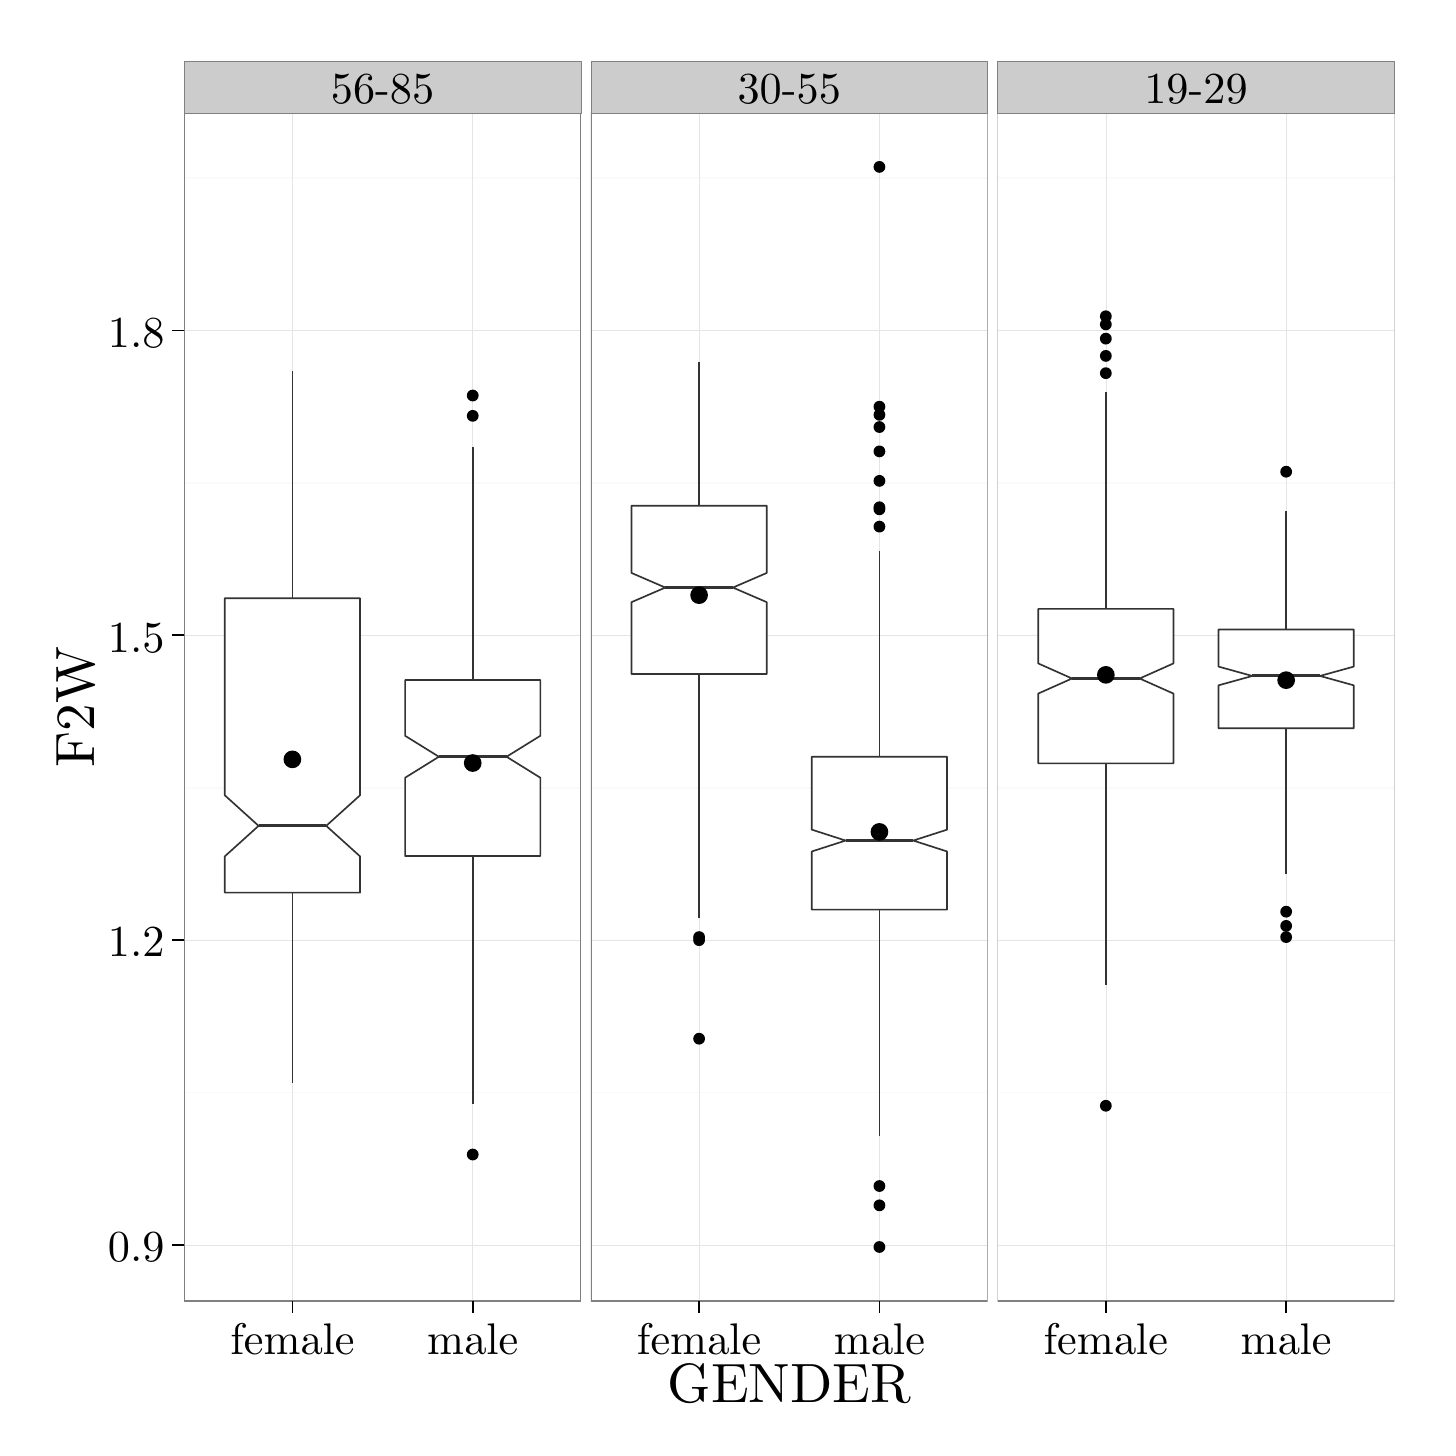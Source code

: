% Created by tikzDevice version 0.8.1 on 2016-02-09 02:15:01
% !TEX encoding = UTF-8 Unicode
\begin{tikzpicture}[x=1pt,y=1pt]
\definecolor{fillColor}{RGB}{255,255,255}
\path[use as bounding box,fill=fillColor,fill opacity=0.00] (0,0) rectangle (505.89,505.89);
\begin{scope}
\path[clip] (  0.00,  0.00) rectangle (505.89,505.89);
\definecolor{drawColor}{RGB}{255,255,255}
\definecolor{fillColor}{RGB}{255,255,255}

\path[draw=drawColor,line width= 0.6pt,line join=round,line cap=round,fill=fillColor] (  0.00, -0.00) rectangle (505.89,505.89);
\end{scope}
\begin{scope}
\path[clip] ( 56.56, 45.77) rectangle (199.92,475.09);
\definecolor{fillColor}{RGB}{255,255,255}

\path[fill=fillColor] ( 56.56, 45.77) rectangle (199.92,475.09);
\definecolor{drawColor}{gray}{0.98}

\path[draw=drawColor,line width= 0.6pt,line join=round] ( 56.56,121.09) --
	(199.92,121.09);

\path[draw=drawColor,line width= 0.6pt,line join=round] ( 56.56,231.24) --
	(199.92,231.24);

\path[draw=drawColor,line width= 0.6pt,line join=round] ( 56.56,341.39) --
	(199.92,341.39);

\path[draw=drawColor,line width= 0.6pt,line join=round] ( 56.56,451.53) --
	(199.92,451.53);
\definecolor{drawColor}{gray}{0.90}

\path[draw=drawColor,line width= 0.2pt,line join=round] ( 56.56, 66.02) --
	(199.92, 66.02);

\path[draw=drawColor,line width= 0.2pt,line join=round] ( 56.56,176.17) --
	(199.92,176.17);

\path[draw=drawColor,line width= 0.2pt,line join=round] ( 56.56,286.31) --
	(199.92,286.31);

\path[draw=drawColor,line width= 0.2pt,line join=round] ( 56.56,396.46) --
	(199.92,396.46);

\path[draw=drawColor,line width= 0.2pt,line join=round] ( 95.66, 45.77) --
	( 95.66,475.09);

\path[draw=drawColor,line width= 0.2pt,line join=round] (160.82, 45.77) --
	(160.82,475.09);
\definecolor{drawColor}{gray}{0.20}

\path[draw=drawColor,line width= 0.6pt,line join=round] ( 95.66,299.72) -- ( 95.66,381.77);

\path[draw=drawColor,line width= 0.6pt,line join=round] ( 95.66,193.33) -- ( 95.66,124.40);

\path[draw=drawColor,line width= 0.6pt,line join=round,line cap=round,fill=fillColor] ( 71.23,299.72) --
	( 71.23,228.51) --
	( 83.44,217.47) --
	( 71.23,206.44) --
	( 71.23,193.33) --
	(120.10,193.33) --
	(120.10,206.44) --
	(107.88,217.47) --
	(120.10,228.51) --
	(120.10,299.72) --
	( 71.23,299.72) --
	cycle;

\path[draw=drawColor,line width= 1.1pt,line join=round] ( 83.44,217.47) -- (107.88,217.47);
\definecolor{fillColor}{RGB}{0,0,0}

\path[fill=fillColor] (160.82,365.62) circle (  2.13);

\path[fill=fillColor] (160.82,372.96) circle (  2.13);

\path[fill=fillColor] (160.82, 98.70) circle (  2.13);

\path[draw=drawColor,line width= 0.6pt,line join=round] (160.82,270.16) -- (160.82,354.24);

\path[draw=drawColor,line width= 0.6pt,line join=round] (160.82,206.55) -- (160.82,117.06);
\definecolor{fillColor}{RGB}{255,255,255}

\path[draw=drawColor,line width= 0.6pt,line join=round,line cap=round,fill=fillColor] (136.39,270.16) --
	(136.39,250.01) --
	(148.60,242.44) --
	(136.39,234.86) --
	(136.39,206.55) --
	(185.25,206.55) --
	(185.25,234.86) --
	(173.04,242.44) --
	(185.25,250.01) --
	(185.25,270.16) --
	(136.39,270.16) --
	cycle;

\path[draw=drawColor,line width= 1.1pt,line join=round] (148.60,242.44) -- (173.04,242.44);
\definecolor{fillColor}{RGB}{0,0,0}

\path[fill=fillColor] ( 95.66,241.49) circle (  3.20);

\path[fill=fillColor] (160.82,240.16) circle (  3.20);
\definecolor{drawColor}{gray}{0.50}

\path[draw=drawColor,line width= 0.6pt,line join=round,line cap=round] ( 56.56, 45.77) rectangle (199.92,475.09);
\end{scope}
\begin{scope}
\path[clip] (203.53, 45.77) rectangle (346.88,475.09);
\definecolor{fillColor}{RGB}{255,255,255}

\path[fill=fillColor] (203.53, 45.77) rectangle (346.88,475.09);
\definecolor{drawColor}{gray}{0.98}

\path[draw=drawColor,line width= 0.6pt,line join=round] (203.53,121.09) --
	(346.88,121.09);

\path[draw=drawColor,line width= 0.6pt,line join=round] (203.53,231.24) --
	(346.88,231.24);

\path[draw=drawColor,line width= 0.6pt,line join=round] (203.53,341.39) --
	(346.88,341.39);

\path[draw=drawColor,line width= 0.6pt,line join=round] (203.53,451.53) --
	(346.88,451.53);
\definecolor{drawColor}{gray}{0.90}

\path[draw=drawColor,line width= 0.2pt,line join=round] (203.53, 66.02) --
	(346.88, 66.02);

\path[draw=drawColor,line width= 0.2pt,line join=round] (203.53,176.17) --
	(346.88,176.17);

\path[draw=drawColor,line width= 0.2pt,line join=round] (203.53,286.31) --
	(346.88,286.31);

\path[draw=drawColor,line width= 0.2pt,line join=round] (203.53,396.46) --
	(346.88,396.46);

\path[draw=drawColor,line width= 0.2pt,line join=round] (242.62, 45.77) --
	(242.62,475.09);

\path[draw=drawColor,line width= 0.2pt,line join=round] (307.78, 45.77) --
	(307.78,475.09);
\definecolor{fillColor}{RGB}{0,0,0}

\path[fill=fillColor] (242.62,177.27) circle (  2.13);

\path[fill=fillColor] (242.62,140.55) circle (  2.13);

\path[fill=fillColor] (242.62,176.17) circle (  2.13);
\definecolor{drawColor}{gray}{0.20}

\path[draw=drawColor,line width= 0.6pt,line join=round] (242.62,333.13) -- (242.62,385.08);

\path[draw=drawColor,line width= 0.6pt,line join=round] (242.62,272.36) -- (242.62,184.24);
\definecolor{fillColor}{RGB}{255,255,255}

\path[draw=drawColor,line width= 0.6pt,line join=round,line cap=round,fill=fillColor] (218.19,333.13) --
	(218.19,308.85) --
	(230.41,303.57) --
	(218.19,298.29) --
	(218.19,272.36) --
	(267.06,272.36) --
	(267.06,298.29) --
	(254.84,303.57) --
	(267.06,308.85) --
	(267.06,333.13) --
	(218.19,333.13) --
	cycle;

\path[draw=drawColor,line width= 1.1pt,line join=round] (230.41,303.57) -- (254.84,303.57);
\definecolor{fillColor}{RGB}{0,0,0}

\path[fill=fillColor] (307.78,325.60) circle (  2.13);

\path[fill=fillColor] (307.78, 65.29) circle (  2.13);

\path[fill=fillColor] (307.78, 80.34) circle (  2.13);

\path[fill=fillColor] (307.78, 87.32) circle (  2.13);

\path[fill=fillColor] (307.78,361.58) circle (  2.13);

\path[fill=fillColor] (307.78,455.57) circle (  2.13);

\path[fill=fillColor] (307.78,352.77) circle (  2.13);

\path[fill=fillColor] (307.78,342.12) circle (  2.13);

\path[fill=fillColor] (307.78,365.99) circle (  2.13);

\path[fill=fillColor] (307.78,332.58) circle (  2.13);

\path[fill=fillColor] (307.78,331.84) circle (  2.13);

\path[fill=fillColor] (307.78,368.92) circle (  2.13);

\path[draw=drawColor,line width= 0.6pt,line join=round] (307.78,242.44) -- (307.78,316.79);

\path[draw=drawColor,line width= 0.6pt,line join=round] (307.78,187.18) -- (307.78,105.31);
\definecolor{fillColor}{RGB}{255,255,255}

\path[draw=drawColor,line width= 0.6pt,line join=round,line cap=round,fill=fillColor] (283.35,242.44) --
	(283.35,216.09) --
	(295.57,212.15) --
	(283.35,208.21) --
	(283.35,187.18) --
	(332.22,187.18) --
	(332.22,208.21) --
	(320.00,212.15) --
	(332.22,216.09) --
	(332.22,242.44) --
	(283.35,242.44) --
	cycle;

\path[draw=drawColor,line width= 1.1pt,line join=round] (295.57,212.15) -- (320.00,212.15);
\definecolor{fillColor}{RGB}{0,0,0}

\path[fill=fillColor] (242.62,300.83) circle (  3.20);

\path[fill=fillColor] (307.78,215.28) circle (  3.20);
\definecolor{drawColor}{gray}{0.50}

\path[draw=drawColor,line width= 0.6pt,line join=round,line cap=round] (203.53, 45.77) rectangle (346.88,475.09);
\end{scope}
\begin{scope}
\path[clip] (350.49, 45.77) rectangle (493.85,475.09);
\definecolor{fillColor}{RGB}{255,255,255}

\path[fill=fillColor] (350.49, 45.77) rectangle (493.85,475.09);
\definecolor{drawColor}{gray}{0.98}

\path[draw=drawColor,line width= 0.6pt,line join=round] (350.49,121.09) --
	(493.85,121.09);

\path[draw=drawColor,line width= 0.6pt,line join=round] (350.49,231.24) --
	(493.85,231.24);

\path[draw=drawColor,line width= 0.6pt,line join=round] (350.49,341.39) --
	(493.85,341.39);

\path[draw=drawColor,line width= 0.6pt,line join=round] (350.49,451.53) --
	(493.85,451.53);
\definecolor{drawColor}{gray}{0.90}

\path[draw=drawColor,line width= 0.2pt,line join=round] (350.49, 66.02) --
	(493.85, 66.02);

\path[draw=drawColor,line width= 0.2pt,line join=round] (350.49,176.17) --
	(493.85,176.17);

\path[draw=drawColor,line width= 0.2pt,line join=round] (350.49,286.31) --
	(493.85,286.31);

\path[draw=drawColor,line width= 0.2pt,line join=round] (350.49,396.46) --
	(493.85,396.46);

\path[draw=drawColor,line width= 0.2pt,line join=round] (389.59, 45.77) --
	(389.59,475.09);

\path[draw=drawColor,line width= 0.2pt,line join=round] (454.75, 45.77) --
	(454.75,475.09);
\definecolor{fillColor}{RGB}{0,0,0}

\path[fill=fillColor] (389.59,116.32) circle (  2.13);

\path[fill=fillColor] (389.59,401.60) circle (  2.13);

\path[fill=fillColor] (389.59,387.28) circle (  2.13);

\path[fill=fillColor] (389.59,381.04) circle (  2.13);

\path[fill=fillColor] (389.59,393.52) circle (  2.13);

\path[fill=fillColor] (389.59,398.66) circle (  2.13);
\definecolor{drawColor}{gray}{0.20}

\path[draw=drawColor,line width= 0.6pt,line join=round] (389.59,295.86) -- (389.59,374.06);

\path[draw=drawColor,line width= 0.6pt,line join=round] (389.59,240.05) -- (389.59,160.01);
\definecolor{fillColor}{RGB}{255,255,255}

\path[draw=drawColor,line width= 0.6pt,line join=round,line cap=round,fill=fillColor] (365.15,295.86) --
	(365.15,276.16) --
	(377.37,270.71) --
	(365.15,265.26) --
	(365.15,240.05) --
	(414.02,240.05) --
	(414.02,265.26) --
	(401.81,270.71) --
	(414.02,276.16) --
	(414.02,295.86) --
	(365.15,295.86) --
	cycle;

\path[draw=drawColor,line width= 1.1pt,line join=round] (377.37,270.71) -- (401.81,270.71);
\definecolor{fillColor}{RGB}{0,0,0}

\path[fill=fillColor] (454.75,181.31) circle (  2.13);

\path[fill=fillColor] (454.75,177.27) circle (  2.13);

\path[fill=fillColor] (454.75,345.43) circle (  2.13);

\path[fill=fillColor] (454.75,186.45) circle (  2.13);

\path[draw=drawColor,line width= 0.6pt,line join=round] (454.75,288.43) -- (454.75,331.11);

\path[draw=drawColor,line width= 0.6pt,line join=round] (454.75,252.72) -- (454.75,200.03);
\definecolor{fillColor}{RGB}{255,255,255}

\path[draw=drawColor,line width= 0.6pt,line join=round,line cap=round,fill=fillColor] (430.31,288.43) --
	(430.31,275.01) --
	(442.53,271.63) --
	(430.31,268.24) --
	(430.31,252.72) --
	(479.18,252.72) --
	(479.18,268.24) --
	(466.97,271.63) --
	(479.18,275.01) --
	(479.18,288.43) --
	(430.31,288.43) --
	cycle;

\path[draw=drawColor,line width= 1.1pt,line join=round] (442.53,271.63) -- (466.97,271.63);
\definecolor{fillColor}{RGB}{0,0,0}

\path[fill=fillColor] (389.59,272.03) circle (  3.20);

\path[fill=fillColor] (454.75,270.11) circle (  3.20);
\definecolor{drawColor}{gray}{0.50}

\path[draw=drawColor,line width= 0.6pt,line join=round,line cap=round] (350.49, 45.77) rectangle (493.85,475.09);
\end{scope}
\begin{scope}
\path[clip] (  0.00,  0.00) rectangle (505.89,505.89);
\definecolor{drawColor}{gray}{0.50}
\definecolor{fillColor}{gray}{0.80}

\path[draw=drawColor,line width= 0.2pt,line join=round,line cap=round,fill=fillColor] ( 56.56,475.09) rectangle (199.92,493.85);
\definecolor{drawColor}{RGB}{0,0,0}

\node[text=drawColor,anchor=base,inner sep=0pt, outer sep=0pt, scale=  1.60] at (128.24,478.43) {56-85};
\end{scope}
\begin{scope}
\path[clip] (  0.00,  0.00) rectangle (505.89,505.89);
\definecolor{drawColor}{gray}{0.50}
\definecolor{fillColor}{gray}{0.80}

\path[draw=drawColor,line width= 0.2pt,line join=round,line cap=round,fill=fillColor] (203.53,475.09) rectangle (346.88,493.85);
\definecolor{drawColor}{RGB}{0,0,0}

\node[text=drawColor,anchor=base,inner sep=0pt, outer sep=0pt, scale=  1.60] at (275.20,478.43) {30-55};
\end{scope}
\begin{scope}
\path[clip] (  0.00,  0.00) rectangle (505.89,505.89);
\definecolor{drawColor}{gray}{0.50}
\definecolor{fillColor}{gray}{0.80}

\path[draw=drawColor,line width= 0.2pt,line join=round,line cap=round,fill=fillColor] (350.49,475.09) rectangle (493.85,493.85);
\definecolor{drawColor}{RGB}{0,0,0}

\node[text=drawColor,anchor=base,inner sep=0pt, outer sep=0pt, scale=  1.60] at (422.17,478.43) {19-29};
\end{scope}
\begin{scope}
\path[clip] (  0.00,  0.00) rectangle (505.89,505.89);
\definecolor{drawColor}{RGB}{0,0,0}

\node[text=drawColor,anchor=base east,inner sep=0pt, outer sep=0pt, scale=  1.60] at ( 49.45, 59.99) {0.9};

\node[text=drawColor,anchor=base east,inner sep=0pt, outer sep=0pt, scale=  1.60] at ( 49.45,170.13) {1.2};

\node[text=drawColor,anchor=base east,inner sep=0pt, outer sep=0pt, scale=  1.60] at ( 49.45,280.28) {1.5};

\node[text=drawColor,anchor=base east,inner sep=0pt, outer sep=0pt, scale=  1.60] at ( 49.45,390.43) {1.8};
\end{scope}
\begin{scope}
\path[clip] (  0.00,  0.00) rectangle (505.89,505.89);
\definecolor{drawColor}{RGB}{0,0,0}

\path[draw=drawColor,line width= 0.6pt,line join=round] ( 52.30, 66.02) --
	( 56.56, 66.02);

\path[draw=drawColor,line width= 0.6pt,line join=round] ( 52.30,176.17) --
	( 56.56,176.17);

\path[draw=drawColor,line width= 0.6pt,line join=round] ( 52.30,286.31) --
	( 56.56,286.31);

\path[draw=drawColor,line width= 0.6pt,line join=round] ( 52.30,396.46) --
	( 56.56,396.46);
\end{scope}
\begin{scope}
\path[clip] (  0.00,  0.00) rectangle (505.89,505.89);
\definecolor{drawColor}{RGB}{0,0,0}

\path[draw=drawColor,line width= 0.6pt,line join=round] ( 95.66, 41.50) --
	( 95.66, 45.77);

\path[draw=drawColor,line width= 0.6pt,line join=round] (160.82, 41.50) --
	(160.82, 45.77);
\end{scope}
\begin{scope}
\path[clip] (  0.00,  0.00) rectangle (505.89,505.89);
\definecolor{drawColor}{RGB}{0,0,0}

\node[text=drawColor,anchor=base,inner sep=0pt, outer sep=0pt, scale=  1.60] at ( 95.66, 26.59) {female};

\node[text=drawColor,anchor=base,inner sep=0pt, outer sep=0pt, scale=  1.60] at (160.82, 26.59) {male};
\end{scope}
\begin{scope}
\path[clip] (  0.00,  0.00) rectangle (505.89,505.89);
\definecolor{drawColor}{RGB}{0,0,0}

\path[draw=drawColor,line width= 0.6pt,line join=round] (242.62, 41.50) --
	(242.62, 45.77);

\path[draw=drawColor,line width= 0.6pt,line join=round] (307.78, 41.50) --
	(307.78, 45.77);
\end{scope}
\begin{scope}
\path[clip] (  0.00,  0.00) rectangle (505.89,505.89);
\definecolor{drawColor}{RGB}{0,0,0}

\node[text=drawColor,anchor=base,inner sep=0pt, outer sep=0pt, scale=  1.60] at (242.62, 26.59) {female};

\node[text=drawColor,anchor=base,inner sep=0pt, outer sep=0pt, scale=  1.60] at (307.78, 26.59) {male};
\end{scope}
\begin{scope}
\path[clip] (  0.00,  0.00) rectangle (505.89,505.89);
\definecolor{drawColor}{RGB}{0,0,0}

\path[draw=drawColor,line width= 0.6pt,line join=round] (389.59, 41.50) --
	(389.59, 45.77);

\path[draw=drawColor,line width= 0.6pt,line join=round] (454.75, 41.50) --
	(454.75, 45.77);
\end{scope}
\begin{scope}
\path[clip] (  0.00,  0.00) rectangle (505.89,505.89);
\definecolor{drawColor}{RGB}{0,0,0}

\node[text=drawColor,anchor=base,inner sep=0pt, outer sep=0pt, scale=  1.60] at (389.59, 26.59) {female};

\node[text=drawColor,anchor=base,inner sep=0pt, outer sep=0pt, scale=  1.60] at (454.75, 26.59) {male};
\end{scope}
\begin{scope}
\path[clip] (  0.00,  0.00) rectangle (505.89,505.89);
\definecolor{drawColor}{RGB}{0,0,0}

\node[text=drawColor,anchor=base,inner sep=0pt, outer sep=0pt, scale=  2.00] at (275.20,  9.03) {GENDER};
\end{scope}
\begin{scope}
\path[clip] (  0.00,  0.00) rectangle (505.89,505.89);
\definecolor{drawColor}{RGB}{0,0,0}

\node[text=drawColor,rotate= 90.00,anchor=base,inner sep=0pt, outer sep=0pt, scale=  2.00] at ( 24.12,260.43) {F2W};
\end{scope}
\end{tikzpicture}
